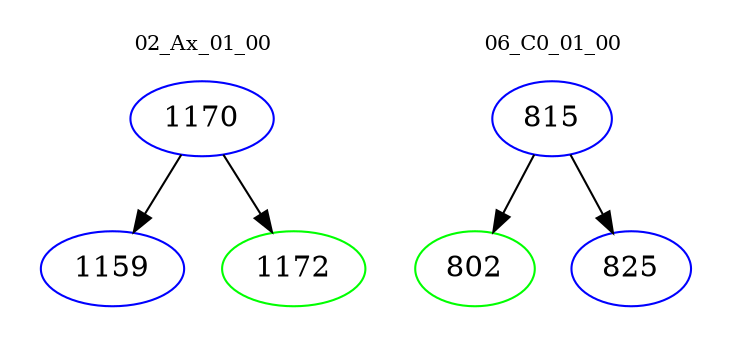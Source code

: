 digraph{
subgraph cluster_0 {
color = white
label = "02_Ax_01_00";
fontsize=10;
T0_1170 [label="1170", color="blue"]
T0_1170 -> T0_1159 [color="black"]
T0_1159 [label="1159", color="blue"]
T0_1170 -> T0_1172 [color="black"]
T0_1172 [label="1172", color="green"]
}
subgraph cluster_1 {
color = white
label = "06_C0_01_00";
fontsize=10;
T1_815 [label="815", color="blue"]
T1_815 -> T1_802 [color="black"]
T1_802 [label="802", color="green"]
T1_815 -> T1_825 [color="black"]
T1_825 [label="825", color="blue"]
}
}
